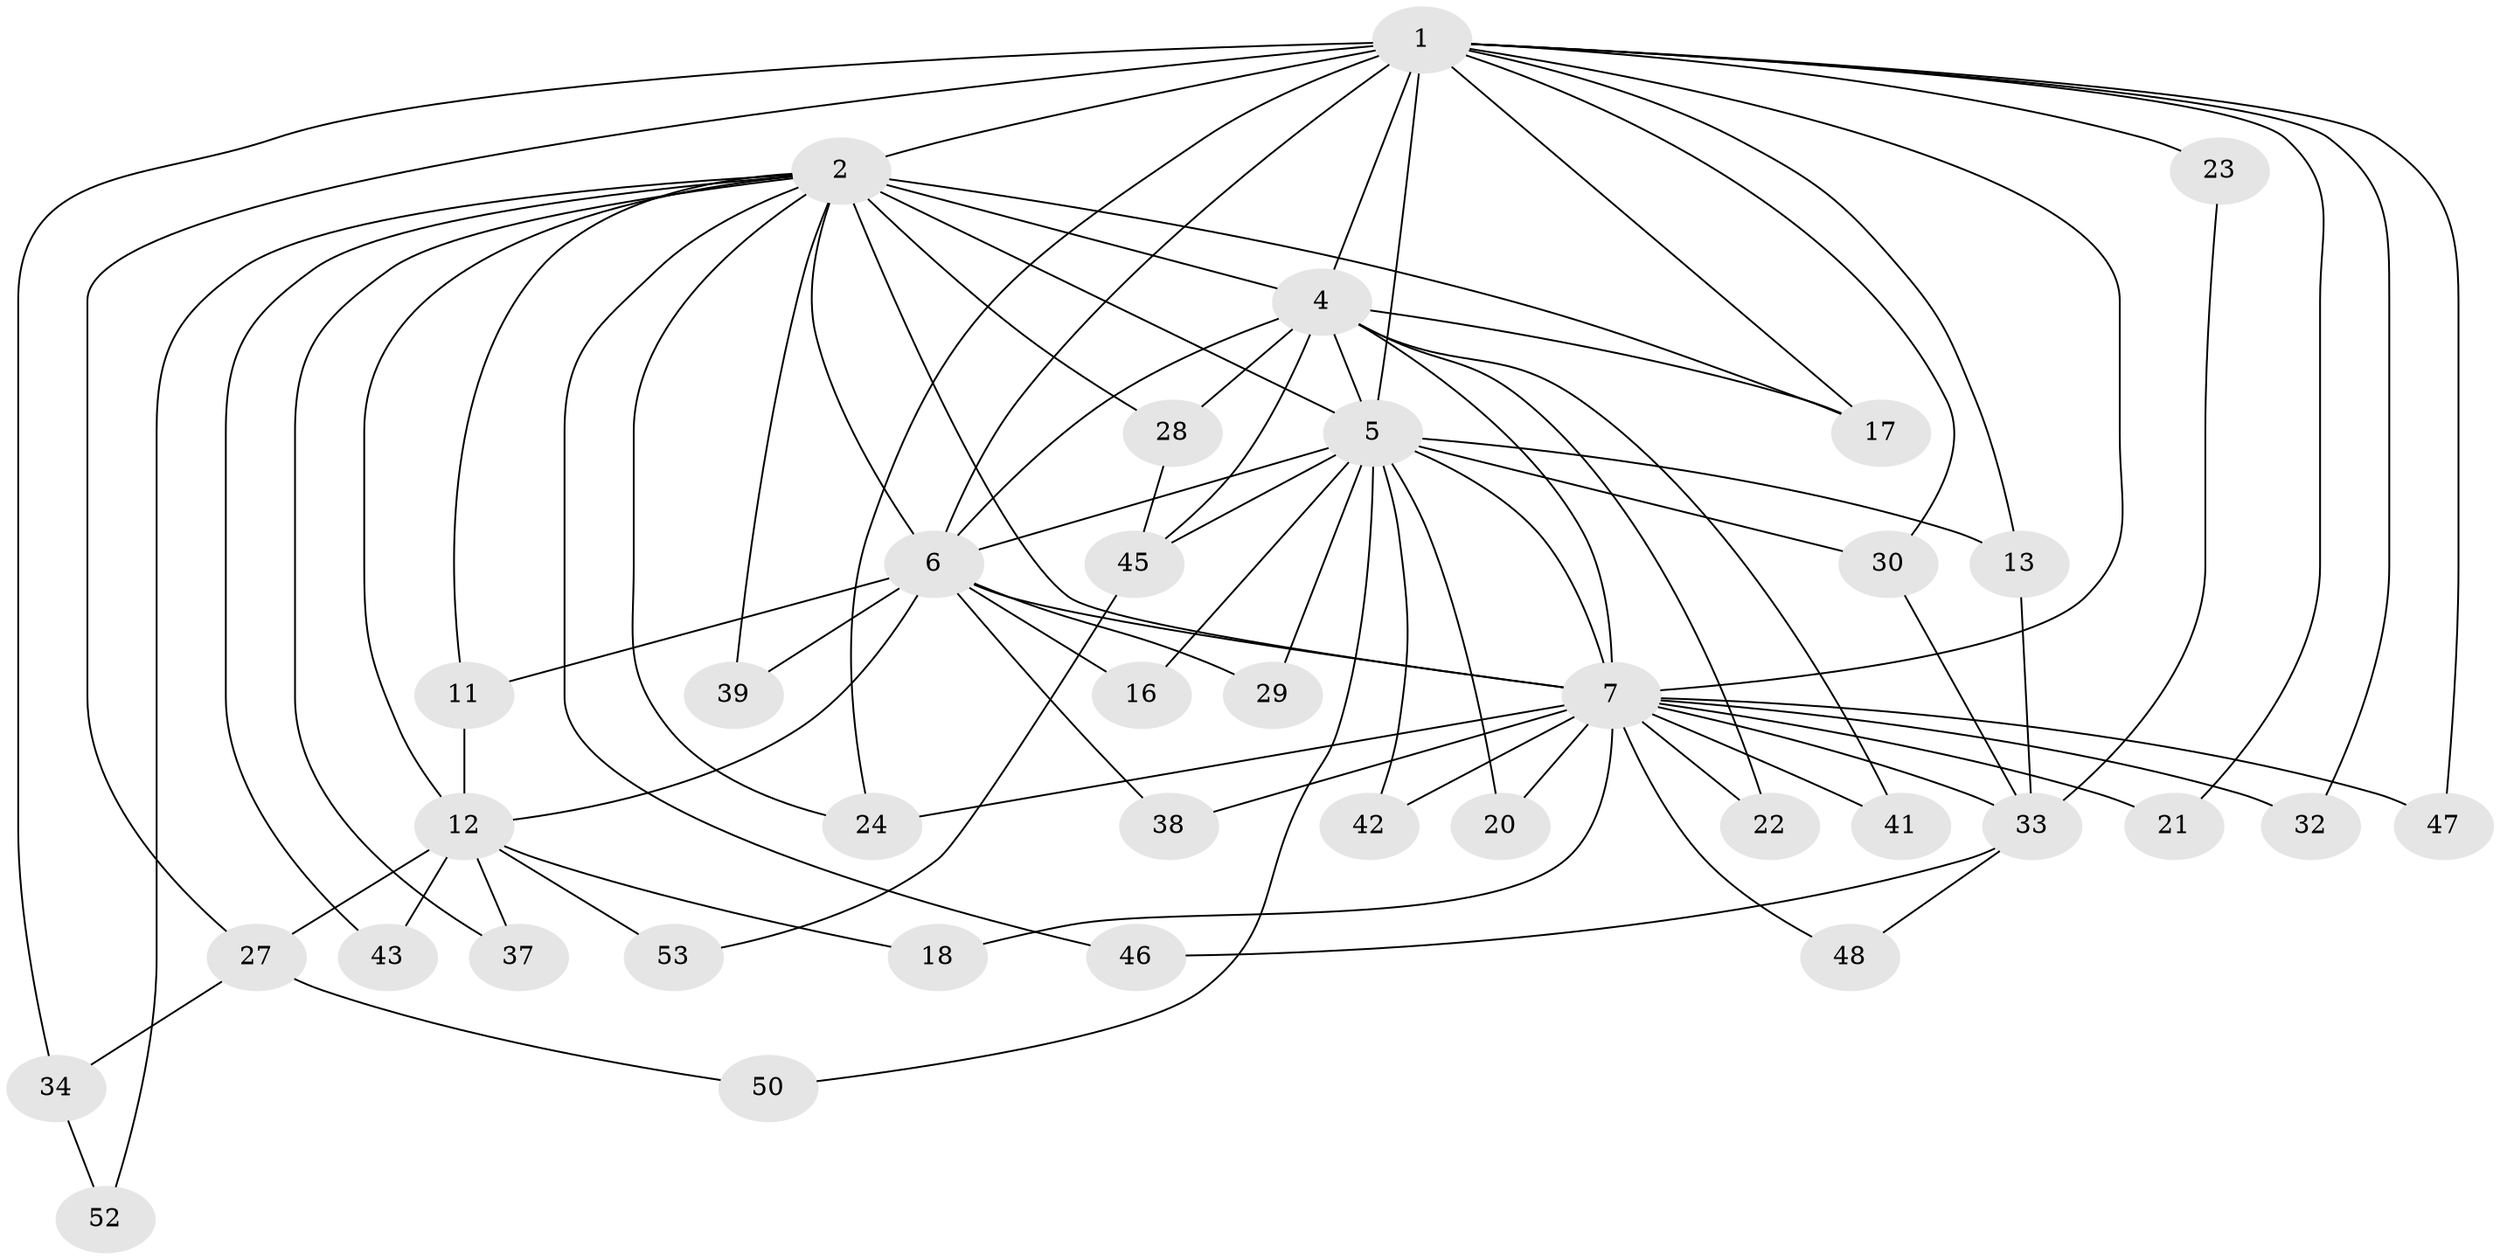 // original degree distribution, {13: 0.05660377358490566, 22: 0.018867924528301886, 16: 0.03773584905660377, 14: 0.03773584905660377, 11: 0.018867924528301886, 15: 0.018867924528301886, 4: 0.09433962264150944, 6: 0.03773584905660377, 3: 0.20754716981132076, 2: 0.4716981132075472}
// Generated by graph-tools (version 1.1) at 2025/41/03/06/25 10:41:36]
// undirected, 37 vertices, 82 edges
graph export_dot {
graph [start="1"]
  node [color=gray90,style=filled];
  1 [super="+3"];
  2 [super="+19"];
  4 [super="+25"];
  5 [super="+10"];
  6 [super="+9"];
  7 [super="+8"];
  11 [super="+15"];
  12 [super="+14"];
  13 [super="+36"];
  16 [super="+35"];
  17 [super="+26"];
  18;
  20;
  21;
  22;
  23;
  24 [super="+40"];
  27;
  28 [super="+31"];
  29;
  30;
  32;
  33 [super="+44"];
  34;
  37;
  38 [super="+51"];
  39;
  41;
  42;
  43;
  45 [super="+49"];
  46;
  47;
  48;
  50;
  52;
  53;
  1 -- 2 [weight=2];
  1 -- 4 [weight=2];
  1 -- 5 [weight=4];
  1 -- 6 [weight=4];
  1 -- 7 [weight=4];
  1 -- 17;
  1 -- 23 [weight=2];
  1 -- 30;
  1 -- 34;
  1 -- 32;
  1 -- 13;
  1 -- 47;
  1 -- 21;
  1 -- 24;
  1 -- 27;
  2 -- 4 [weight=2];
  2 -- 5 [weight=3];
  2 -- 6 [weight=2];
  2 -- 7 [weight=2];
  2 -- 11 [weight=2];
  2 -- 28 [weight=2];
  2 -- 37;
  2 -- 39;
  2 -- 43;
  2 -- 46;
  2 -- 52;
  2 -- 12;
  2 -- 17;
  2 -- 24;
  4 -- 5 [weight=2];
  4 -- 6 [weight=2];
  4 -- 7 [weight=2];
  4 -- 17;
  4 -- 22;
  4 -- 41;
  4 -- 28;
  4 -- 45;
  5 -- 6 [weight=4];
  5 -- 7 [weight=4];
  5 -- 20;
  5 -- 29;
  5 -- 30;
  5 -- 50;
  5 -- 42;
  5 -- 45;
  5 -- 13;
  5 -- 16;
  6 -- 7 [weight=4];
  6 -- 12;
  6 -- 39;
  6 -- 11;
  6 -- 16 [weight=2];
  6 -- 29;
  6 -- 38;
  7 -- 20;
  7 -- 22;
  7 -- 38 [weight=2];
  7 -- 41;
  7 -- 42;
  7 -- 48;
  7 -- 32;
  7 -- 33;
  7 -- 47;
  7 -- 18;
  7 -- 21;
  7 -- 24;
  11 -- 12;
  12 -- 18;
  12 -- 27;
  12 -- 37;
  12 -- 43;
  12 -- 53;
  13 -- 33;
  23 -- 33;
  27 -- 34;
  27 -- 50;
  28 -- 45;
  30 -- 33;
  33 -- 46;
  33 -- 48;
  34 -- 52;
  45 -- 53;
}
